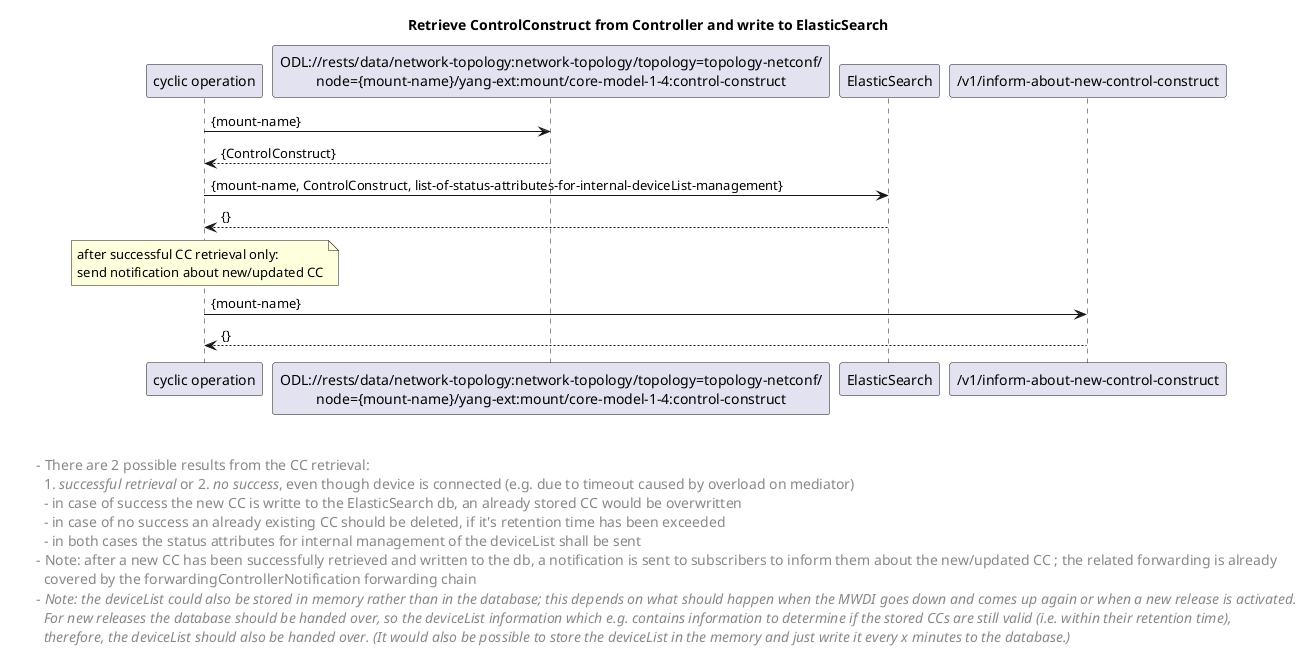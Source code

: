 @startuml
skinparam responseMessageBelowArrow true

title Retrieve ControlConstruct from Controller and write to ElasticSearch

"cyclic operation" -> "ODL://rests/data/network-topology:network-topology/topology=topology-netconf/\nnode={mount-name}/yang-ext:mount/core-model-1-4:control-construct": {mount-name}
"ODL://rests/data/network-topology:network-topology/topology=topology-netconf/\nnode={mount-name}/yang-ext:mount/core-model-1-4:control-construct" --> "cyclic operation": {ControlConstruct}


"cyclic operation" -> "ElasticSearch": {mount-name, ControlConstruct, list-of-status-attributes-for-internal-deviceList-management}
"ElasticSearch" --> "cyclic operation": {}

note over "cyclic operation": after successful CC retrieval only: \nsend notification about new/updated CC

"cyclic operation" -> "/v1/inform-about-new-control-construct": {mount-name}
"/v1/inform-about-new-control-construct" --> "cyclic operation": {}


left footer 


\t  - There are 2 possible results from the CC retrieval: 
\t    1. <i>successful retrieval</i> or 2. <i>no success</i>, even though device is connected (e.g. due to timeout caused by overload on mediator)
\t    - in case of success the new CC is writte to the ElasticSearch db, an already stored CC would be overwritten
\t    - in case of no success an already existing CC should be deleted, if it's retention time has been exceeded
\t    - in both cases the status attributes for internal management of the deviceList shall be sent
\t  - Note: after a new CC has been successfully retrieved and written to the db, a notification is sent to subscribers to inform them about the new/updated CC ; the related forwarding is already
\t    covered by the forwardingControllerNotification forwarding chain
\t  - <i>Note: the deviceList could also be stored in memory rather than in the database; this depends on what should happen when the MWDI goes down and comes up again or when a new release is activated.
\t    <i>For new releases the database should be handed over, so the deviceList information which e.g. contains information to determine if the stored CCs are still valid (i.e. within their retention time),
\t    <i>therefore, the deviceList should also be handed over. (It would also be possible to store the deviceList in the memory and just write it every x minutes to the database.)
end footer

<style>
footer {
  HorizontalAlignment left
  FontSize 14
}
</style>


@enduml